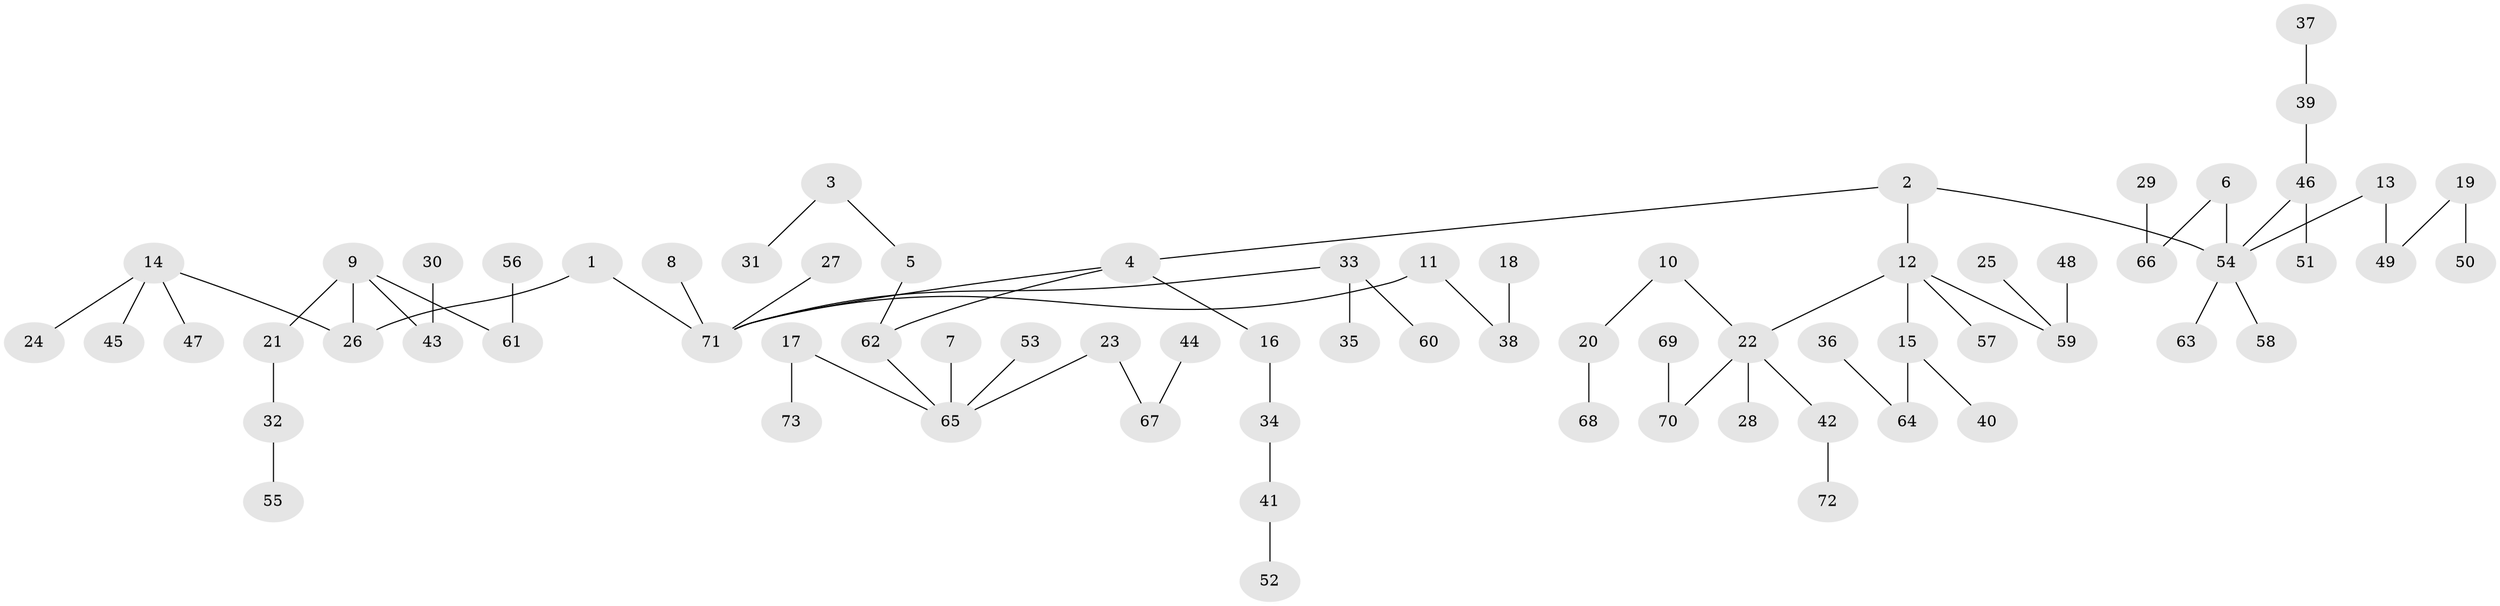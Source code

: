 // original degree distribution, {4: 0.06896551724137931, 5: 0.013793103448275862, 7: 0.020689655172413793, 3: 0.16551724137931034, 2: 0.23448275862068965, 1: 0.4896551724137931, 6: 0.006896551724137931}
// Generated by graph-tools (version 1.1) at 2025/02/03/09/25 03:02:29]
// undirected, 73 vertices, 72 edges
graph export_dot {
graph [start="1"]
  node [color=gray90,style=filled];
  1;
  2;
  3;
  4;
  5;
  6;
  7;
  8;
  9;
  10;
  11;
  12;
  13;
  14;
  15;
  16;
  17;
  18;
  19;
  20;
  21;
  22;
  23;
  24;
  25;
  26;
  27;
  28;
  29;
  30;
  31;
  32;
  33;
  34;
  35;
  36;
  37;
  38;
  39;
  40;
  41;
  42;
  43;
  44;
  45;
  46;
  47;
  48;
  49;
  50;
  51;
  52;
  53;
  54;
  55;
  56;
  57;
  58;
  59;
  60;
  61;
  62;
  63;
  64;
  65;
  66;
  67;
  68;
  69;
  70;
  71;
  72;
  73;
  1 -- 26 [weight=1.0];
  1 -- 71 [weight=1.0];
  2 -- 4 [weight=1.0];
  2 -- 12 [weight=1.0];
  2 -- 54 [weight=1.0];
  3 -- 5 [weight=1.0];
  3 -- 31 [weight=1.0];
  4 -- 16 [weight=1.0];
  4 -- 62 [weight=1.0];
  4 -- 71 [weight=1.0];
  5 -- 62 [weight=1.0];
  6 -- 54 [weight=1.0];
  6 -- 66 [weight=1.0];
  7 -- 65 [weight=1.0];
  8 -- 71 [weight=1.0];
  9 -- 21 [weight=1.0];
  9 -- 26 [weight=1.0];
  9 -- 43 [weight=1.0];
  9 -- 61 [weight=1.0];
  10 -- 20 [weight=1.0];
  10 -- 22 [weight=1.0];
  11 -- 38 [weight=1.0];
  11 -- 71 [weight=1.0];
  12 -- 15 [weight=1.0];
  12 -- 22 [weight=1.0];
  12 -- 57 [weight=1.0];
  12 -- 59 [weight=1.0];
  13 -- 49 [weight=1.0];
  13 -- 54 [weight=1.0];
  14 -- 24 [weight=1.0];
  14 -- 26 [weight=1.0];
  14 -- 45 [weight=1.0];
  14 -- 47 [weight=1.0];
  15 -- 40 [weight=1.0];
  15 -- 64 [weight=1.0];
  16 -- 34 [weight=1.0];
  17 -- 65 [weight=1.0];
  17 -- 73 [weight=1.0];
  18 -- 38 [weight=1.0];
  19 -- 49 [weight=1.0];
  19 -- 50 [weight=1.0];
  20 -- 68 [weight=1.0];
  21 -- 32 [weight=1.0];
  22 -- 28 [weight=1.0];
  22 -- 42 [weight=1.0];
  22 -- 70 [weight=1.0];
  23 -- 65 [weight=1.0];
  23 -- 67 [weight=1.0];
  25 -- 59 [weight=1.0];
  27 -- 71 [weight=1.0];
  29 -- 66 [weight=1.0];
  30 -- 43 [weight=1.0];
  32 -- 55 [weight=1.0];
  33 -- 35 [weight=1.0];
  33 -- 60 [weight=1.0];
  33 -- 71 [weight=1.0];
  34 -- 41 [weight=1.0];
  36 -- 64 [weight=1.0];
  37 -- 39 [weight=1.0];
  39 -- 46 [weight=1.0];
  41 -- 52 [weight=1.0];
  42 -- 72 [weight=1.0];
  44 -- 67 [weight=1.0];
  46 -- 51 [weight=1.0];
  46 -- 54 [weight=1.0];
  48 -- 59 [weight=1.0];
  53 -- 65 [weight=1.0];
  54 -- 58 [weight=1.0];
  54 -- 63 [weight=1.0];
  56 -- 61 [weight=1.0];
  62 -- 65 [weight=1.0];
  69 -- 70 [weight=1.0];
}
